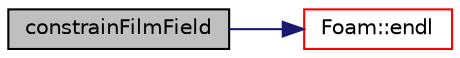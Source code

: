digraph "constrainFilmField"
{
  bgcolor="transparent";
  edge [fontname="Helvetica",fontsize="10",labelfontname="Helvetica",labelfontsize="10"];
  node [fontname="Helvetica",fontsize="10",shape=record];
  rankdir="LR";
  Node1499 [label="constrainFilmField",height=0.2,width=0.4,color="black", fillcolor="grey75", style="filled", fontcolor="black"];
  Node1499 -> Node1500 [color="midnightblue",fontsize="10",style="solid",fontname="Helvetica"];
  Node1500 [label="Foam::endl",height=0.2,width=0.4,color="red",URL="$a21851.html#a2db8fe02a0d3909e9351bb4275b23ce4",tooltip="Add newline and flush stream. "];
}
